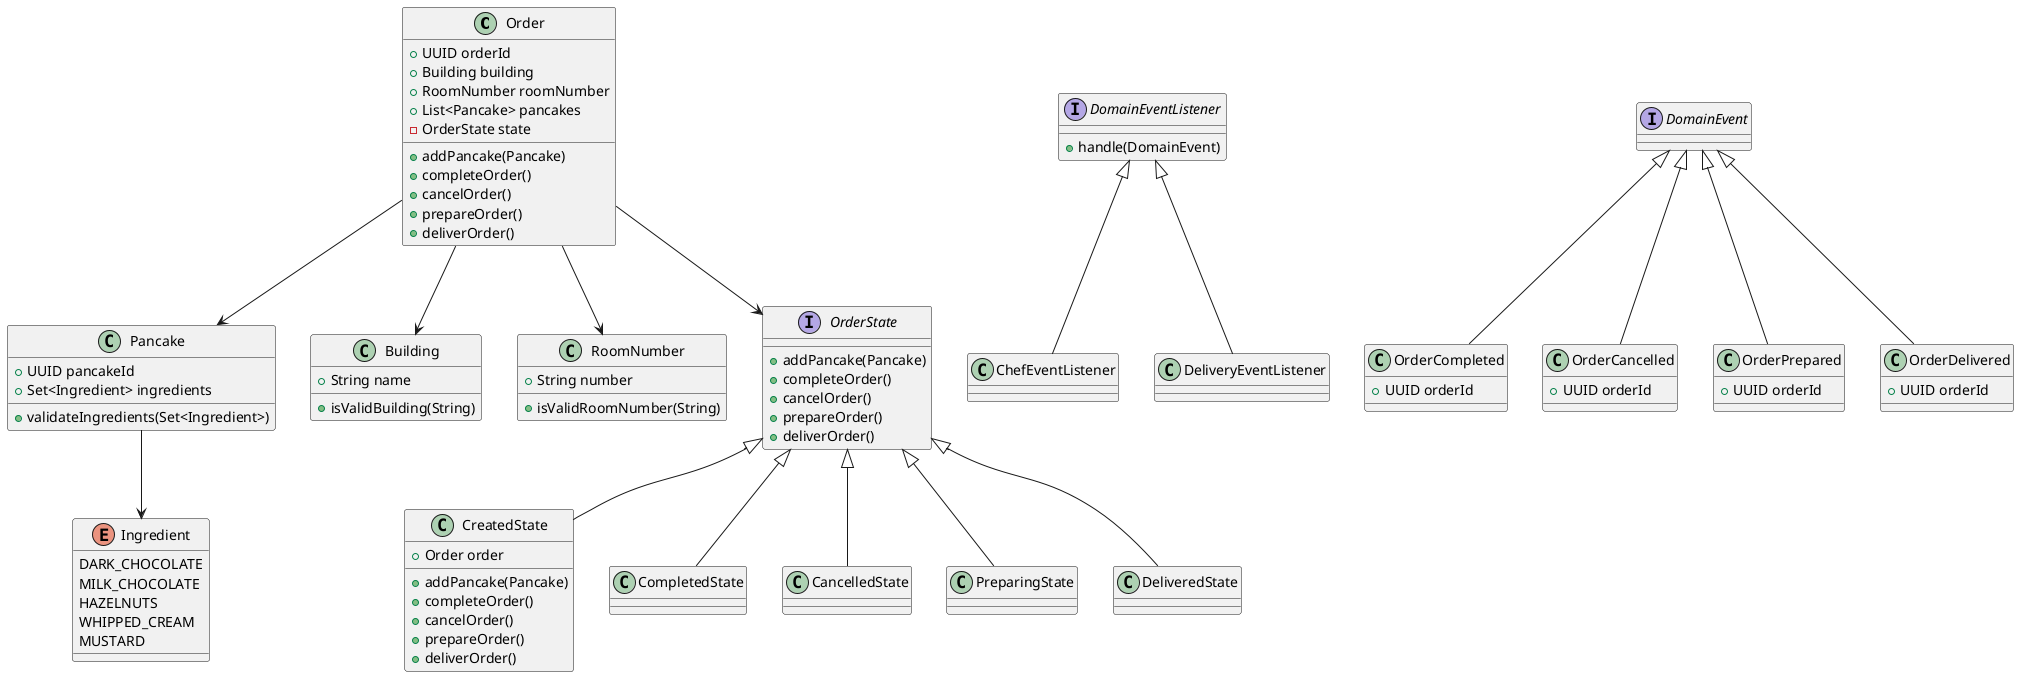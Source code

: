 @startuml
class Order {
    +UUID orderId
    +Building building
    +RoomNumber roomNumber
    +List<Pancake> pancakes
    -OrderState state
    +addPancake(Pancake)
    +completeOrder()
    +cancelOrder()
    +prepareOrder()
    +deliverOrder()
}

class Pancake {
    +UUID pancakeId
    +Set<Ingredient> ingredients
    +validateIngredients(Set<Ingredient>)
}

class Building {
    +String name
    +isValidBuilding(String)
}

class RoomNumber {
    +String number
    +isValidRoomNumber(String)
}

enum Ingredient {
    DARK_CHOCOLATE
    MILK_CHOCOLATE
    HAZELNUTS
    WHIPPED_CREAM
    MUSTARD
}

interface OrderState {
    +addPancake(Pancake)
    +completeOrder()
    +cancelOrder()
    +prepareOrder()
    +deliverOrder()
}

class CreatedState {
    +Order order
    +addPancake(Pancake)
    +completeOrder()
    +cancelOrder()
    +prepareOrder()
    +deliverOrder()
}

class CompletedState
class CancelledState
class PreparingState
class DeliveredState

interface DomainEventListener {
    +handle(DomainEvent)
}

interface DomainEvent {
}

class OrderCompleted {
    +UUID orderId
}

class OrderCancelled {
    +UUID orderId
}

class OrderPrepared {
    +UUID orderId
}

class OrderDelivered {
    +UUID orderId
}

Order --> Building
Order --> RoomNumber
Order --> Pancake
Order --> OrderState
OrderState <|-- CreatedState
OrderState <|-- CompletedState
OrderState <|-- CancelledState
OrderState <|-- PreparingState
OrderState <|-- DeliveredState
Pancake --> Ingredient
DomainEvent <|-- OrderCompleted
DomainEvent <|-- OrderCancelled
DomainEvent <|-- OrderPrepared
DomainEvent <|-- OrderDelivered
DomainEventListener <|-- ChefEventListener
DomainEventListener <|-- DeliveryEventListener
@enduml

